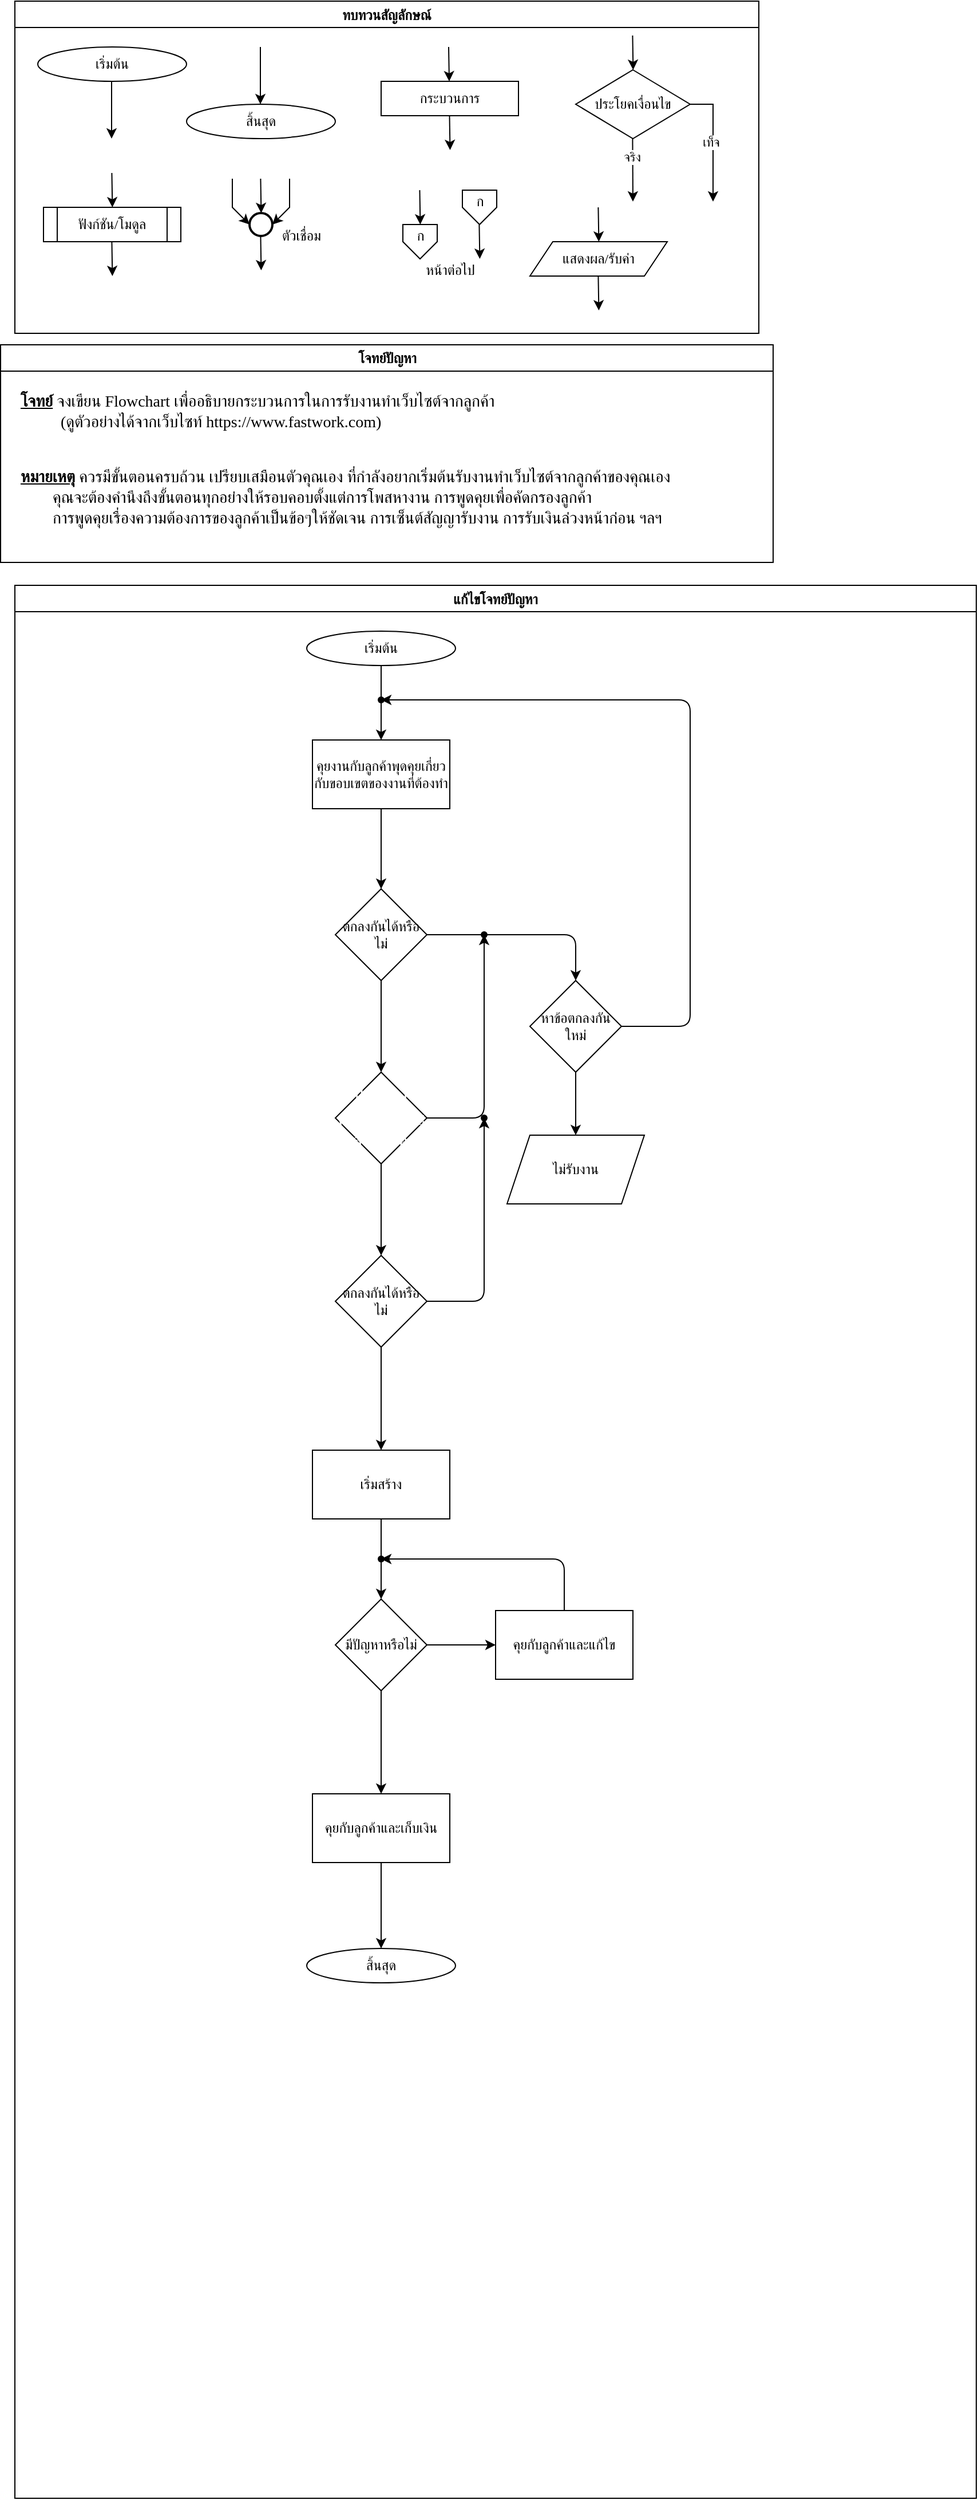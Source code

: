 <mxfile>
    <diagram id="C5RBs43oDa-KdzZeNtuy" name="Page-1">
        <mxGraphModel dx="1608" dy="563" grid="1" gridSize="10" guides="1" tooltips="1" connect="1" arrows="1" fold="1" page="1" pageScale="1" pageWidth="827" pageHeight="1169" math="0" shadow="0">
            <root>
                <mxCell id="WIyWlLk6GJQsqaUBKTNV-0"/>
                <mxCell id="WIyWlLk6GJQsqaUBKTNV-1" parent="WIyWlLk6GJQsqaUBKTNV-0"/>
                <mxCell id="M7CGMbNuYNeq0SnUNNgH-6" value="ทบทวนสัญลักษณ์" style="swimlane;fontFamily=Sarabun;fontSource=https%3A%2F%2Ffonts.googleapis.com%2Fcss%3Ffamily%3DSarabun;" parent="WIyWlLk6GJQsqaUBKTNV-1" vertex="1">
                    <mxGeometry x="-720" y="20" width="650" height="290" as="geometry"/>
                </mxCell>
                <mxCell id="M7CGMbNuYNeq0SnUNNgH-2" value="&lt;font data-font-src=&quot;https://fonts.googleapis.com/css?family=Sarabun&quot; face=&quot;Sarabun&quot;&gt;เริ่มต้น&lt;/font&gt;" style="ellipse;whiteSpace=wrap;html=1;" parent="M7CGMbNuYNeq0SnUNNgH-6" vertex="1">
                    <mxGeometry x="20" y="40" width="130" height="30" as="geometry"/>
                </mxCell>
                <mxCell id="M7CGMbNuYNeq0SnUNNgH-5" value="" style="endArrow=classic;html=1;rounded=0;" parent="M7CGMbNuYNeq0SnUNNgH-6" edge="1">
                    <mxGeometry width="50" height="50" relative="1" as="geometry">
                        <mxPoint x="84.5" y="70" as="sourcePoint"/>
                        <mxPoint x="84.5" y="120" as="targetPoint"/>
                    </mxGeometry>
                </mxCell>
                <mxCell id="M7CGMbNuYNeq0SnUNNgH-3" value="&lt;font face=&quot;Sarabun&quot;&gt;สิ้นสุด&lt;/font&gt;" style="ellipse;whiteSpace=wrap;html=1;" parent="M7CGMbNuYNeq0SnUNNgH-6" vertex="1">
                    <mxGeometry x="150" y="90" width="130" height="30" as="geometry"/>
                </mxCell>
                <mxCell id="M7CGMbNuYNeq0SnUNNgH-4" value="" style="endArrow=classic;html=1;rounded=0;" parent="M7CGMbNuYNeq0SnUNNgH-6" edge="1">
                    <mxGeometry width="50" height="50" relative="1" as="geometry">
                        <mxPoint x="214.5" y="40" as="sourcePoint"/>
                        <mxPoint x="214.5" y="90" as="targetPoint"/>
                    </mxGeometry>
                </mxCell>
                <mxCell id="mvioNwK95yMqdUQ73LqQ-0" value="กระบวนการ" style="rounded=0;whiteSpace=wrap;html=1;fontFamily=Sarabun;fontSource=https%3A%2F%2Ffonts.googleapis.com%2Fcss%3Ffamily%3DSarabun;" parent="M7CGMbNuYNeq0SnUNNgH-6" vertex="1">
                    <mxGeometry x="320" y="70" width="120" height="30" as="geometry"/>
                </mxCell>
                <mxCell id="mvioNwK95yMqdUQ73LqQ-1" value="" style="endArrow=classic;html=1;rounded=0;" parent="M7CGMbNuYNeq0SnUNNgH-6" edge="1">
                    <mxGeometry width="50" height="50" relative="1" as="geometry">
                        <mxPoint x="379" y="40" as="sourcePoint"/>
                        <mxPoint x="379.5" y="70" as="targetPoint"/>
                    </mxGeometry>
                </mxCell>
                <mxCell id="mvioNwK95yMqdUQ73LqQ-2" value="" style="endArrow=classic;html=1;rounded=0;" parent="M7CGMbNuYNeq0SnUNNgH-6" edge="1">
                    <mxGeometry width="50" height="50" relative="1" as="geometry">
                        <mxPoint x="379.75" y="100" as="sourcePoint"/>
                        <mxPoint x="380.25" y="130" as="targetPoint"/>
                    </mxGeometry>
                </mxCell>
                <mxCell id="mvioNwK95yMqdUQ73LqQ-3" value="ประโยคเงื่อนไข" style="rhombus;whiteSpace=wrap;html=1;fontFamily=Sarabun;fontSource=https%3A%2F%2Ffonts.googleapis.com%2Fcss%3Ffamily%3DSarabun;" parent="M7CGMbNuYNeq0SnUNNgH-6" vertex="1">
                    <mxGeometry x="490" y="60" width="100" height="60" as="geometry"/>
                </mxCell>
                <mxCell id="mvioNwK95yMqdUQ73LqQ-4" value="" style="endArrow=classic;html=1;rounded=0;" parent="M7CGMbNuYNeq0SnUNNgH-6" edge="1">
                    <mxGeometry width="50" height="50" relative="1" as="geometry">
                        <mxPoint x="539.71" y="30" as="sourcePoint"/>
                        <mxPoint x="540.21" y="60" as="targetPoint"/>
                    </mxGeometry>
                </mxCell>
                <mxCell id="mvioNwK95yMqdUQ73LqQ-5" value="" style="endArrow=classic;html=1;rounded=0;" parent="M7CGMbNuYNeq0SnUNNgH-6" edge="1">
                    <mxGeometry width="50" height="50" relative="1" as="geometry">
                        <mxPoint x="539.71" y="120" as="sourcePoint"/>
                        <mxPoint x="540" y="175" as="targetPoint"/>
                    </mxGeometry>
                </mxCell>
                <mxCell id="mvioNwK95yMqdUQ73LqQ-7" value="จริง" style="edgeLabel;html=1;align=center;verticalAlign=middle;resizable=0;points=[];fontFamily=Sarabun;fontSource=https%3A%2F%2Ffonts.googleapis.com%2Fcss%3Ffamily%3DSarabun;" parent="mvioNwK95yMqdUQ73LqQ-5" vertex="1" connectable="0">
                    <mxGeometry x="-0.414" y="-1" relative="1" as="geometry">
                        <mxPoint as="offset"/>
                    </mxGeometry>
                </mxCell>
                <mxCell id="mvioNwK95yMqdUQ73LqQ-6" value="" style="endArrow=classic;html=1;rounded=0;exitX=1;exitY=0.5;exitDx=0;exitDy=0;" parent="M7CGMbNuYNeq0SnUNNgH-6" source="mvioNwK95yMqdUQ73LqQ-3" edge="1">
                    <mxGeometry width="50" height="50" relative="1" as="geometry">
                        <mxPoint x="620" y="95" as="sourcePoint"/>
                        <mxPoint x="610" y="175" as="targetPoint"/>
                        <Array as="points">
                            <mxPoint x="610" y="90"/>
                        </Array>
                    </mxGeometry>
                </mxCell>
                <mxCell id="mvioNwK95yMqdUQ73LqQ-8" value="&lt;font data-font-src=&quot;https://fonts.googleapis.com/css?family=Sarabun&quot; face=&quot;Sarabun&quot;&gt;เท็จ&lt;/font&gt;" style="edgeLabel;html=1;align=center;verticalAlign=middle;resizable=0;points=[];" parent="mvioNwK95yMqdUQ73LqQ-6" vertex="1" connectable="0">
                    <mxGeometry x="-0.002" y="-2" relative="1" as="geometry">
                        <mxPoint as="offset"/>
                    </mxGeometry>
                </mxCell>
                <mxCell id="mvioNwK95yMqdUQ73LqQ-9" value="&lt;font data-font-src=&quot;https://fonts.googleapis.com/css?family=Sarabun&quot; face=&quot;Sarabun&quot;&gt;ฟังก์ชัน/โมดูล&lt;/font&gt;" style="shape=process;whiteSpace=wrap;html=1;backgroundOutline=1;" parent="M7CGMbNuYNeq0SnUNNgH-6" vertex="1">
                    <mxGeometry x="25" y="180" width="120" height="30" as="geometry"/>
                </mxCell>
                <mxCell id="mvioNwK95yMqdUQ73LqQ-11" value="" style="endArrow=classic;html=1;rounded=0;" parent="M7CGMbNuYNeq0SnUNNgH-6" edge="1">
                    <mxGeometry width="50" height="50" relative="1" as="geometry">
                        <mxPoint x="84.71" y="150" as="sourcePoint"/>
                        <mxPoint x="85.21" y="180" as="targetPoint"/>
                    </mxGeometry>
                </mxCell>
                <mxCell id="mvioNwK95yMqdUQ73LqQ-12" value="" style="endArrow=classic;html=1;rounded=0;" parent="M7CGMbNuYNeq0SnUNNgH-6" edge="1">
                    <mxGeometry width="50" height="50" relative="1" as="geometry">
                        <mxPoint x="84.71" y="210" as="sourcePoint"/>
                        <mxPoint x="85.21" y="240" as="targetPoint"/>
                    </mxGeometry>
                </mxCell>
                <mxCell id="mvioNwK95yMqdUQ73LqQ-13" value="" style="strokeWidth=2;html=1;shape=mxgraph.flowchart.start_2;whiteSpace=wrap;" parent="M7CGMbNuYNeq0SnUNNgH-6" vertex="1">
                    <mxGeometry x="205" y="185" width="20" height="20" as="geometry"/>
                </mxCell>
                <mxCell id="mvioNwK95yMqdUQ73LqQ-16" value="" style="endArrow=classic;html=1;rounded=0;" parent="M7CGMbNuYNeq0SnUNNgH-6" edge="1">
                    <mxGeometry width="50" height="50" relative="1" as="geometry">
                        <mxPoint x="214.71" y="155" as="sourcePoint"/>
                        <mxPoint x="215.21" y="185" as="targetPoint"/>
                    </mxGeometry>
                </mxCell>
                <mxCell id="mvioNwK95yMqdUQ73LqQ-17" value="" style="endArrow=classic;html=1;rounded=0;entryX=0;entryY=0.5;entryDx=0;entryDy=0;entryPerimeter=0;" parent="M7CGMbNuYNeq0SnUNNgH-6" target="mvioNwK95yMqdUQ73LqQ-13" edge="1">
                    <mxGeometry width="50" height="50" relative="1" as="geometry">
                        <mxPoint x="190.0" y="155" as="sourcePoint"/>
                        <mxPoint x="190.5" y="185" as="targetPoint"/>
                        <Array as="points">
                            <mxPoint x="190" y="180"/>
                        </Array>
                    </mxGeometry>
                </mxCell>
                <mxCell id="mvioNwK95yMqdUQ73LqQ-18" value="" style="endArrow=classic;html=1;rounded=0;entryX=1;entryY=0.5;entryDx=0;entryDy=0;entryPerimeter=0;" parent="M7CGMbNuYNeq0SnUNNgH-6" target="mvioNwK95yMqdUQ73LqQ-13" edge="1">
                    <mxGeometry width="50" height="50" relative="1" as="geometry">
                        <mxPoint x="240.0" y="155" as="sourcePoint"/>
                        <mxPoint x="240.5" y="185" as="targetPoint"/>
                        <Array as="points">
                            <mxPoint x="240" y="180"/>
                        </Array>
                    </mxGeometry>
                </mxCell>
                <mxCell id="mvioNwK95yMqdUQ73LqQ-19" value="" style="endArrow=classic;html=1;rounded=0;" parent="M7CGMbNuYNeq0SnUNNgH-6" edge="1">
                    <mxGeometry width="50" height="50" relative="1" as="geometry">
                        <mxPoint x="214.71" y="205" as="sourcePoint"/>
                        <mxPoint x="215.21" y="235" as="targetPoint"/>
                    </mxGeometry>
                </mxCell>
                <mxCell id="mvioNwK95yMqdUQ73LqQ-20" value="&lt;font data-font-src=&quot;https://fonts.googleapis.com/css?family=Sarabun&quot; face=&quot;Sarabun&quot;&gt;ตัวเชื่อม&lt;/font&gt;" style="text;html=1;align=center;verticalAlign=middle;resizable=0;points=[];autosize=1;strokeColor=none;fillColor=none;" parent="M7CGMbNuYNeq0SnUNNgH-6" vertex="1">
                    <mxGeometry x="220" y="190" width="60" height="30" as="geometry"/>
                </mxCell>
                <mxCell id="mvioNwK95yMqdUQ73LqQ-25" value="" style="endArrow=classic;html=1;rounded=0;" parent="M7CGMbNuYNeq0SnUNNgH-6" edge="1">
                    <mxGeometry width="50" height="50" relative="1" as="geometry">
                        <mxPoint x="353.71" y="165" as="sourcePoint"/>
                        <mxPoint x="354.21" y="195" as="targetPoint"/>
                    </mxGeometry>
                </mxCell>
                <mxCell id="mvioNwK95yMqdUQ73LqQ-21" value="" style="verticalLabelPosition=bottom;verticalAlign=top;html=1;shape=offPageConnector;rounded=0;size=0.5;" parent="M7CGMbNuYNeq0SnUNNgH-6" vertex="1">
                    <mxGeometry x="339" y="195" width="30" height="30" as="geometry"/>
                </mxCell>
                <mxCell id="mvioNwK95yMqdUQ73LqQ-26" value="" style="endArrow=classic;html=1;rounded=0;" parent="M7CGMbNuYNeq0SnUNNgH-6" edge="1">
                    <mxGeometry width="50" height="50" relative="1" as="geometry">
                        <mxPoint x="405.71" y="195" as="sourcePoint"/>
                        <mxPoint x="406.21" y="225" as="targetPoint"/>
                    </mxGeometry>
                </mxCell>
                <mxCell id="mvioNwK95yMqdUQ73LqQ-27" value="" style="verticalLabelPosition=bottom;verticalAlign=top;html=1;shape=offPageConnector;rounded=0;size=0.5;" parent="M7CGMbNuYNeq0SnUNNgH-6" vertex="1">
                    <mxGeometry x="391" y="165" width="30" height="30" as="geometry"/>
                </mxCell>
                <mxCell id="mvioNwK95yMqdUQ73LqQ-28" value="หน้าต่อไป" style="text;html=1;align=center;verticalAlign=middle;resizable=0;points=[];autosize=1;strokeColor=none;fillColor=none;fontFamily=Sarabun;fontSource=https%3A%2F%2Ffonts.googleapis.com%2Fcss%3Ffamily%3DSarabun;" parent="M7CGMbNuYNeq0SnUNNgH-6" vertex="1">
                    <mxGeometry x="345" y="220" width="70" height="30" as="geometry"/>
                </mxCell>
                <mxCell id="mvioNwK95yMqdUQ73LqQ-29" value="ก" style="text;html=1;align=center;verticalAlign=middle;resizable=0;points=[];autosize=1;strokeColor=none;fillColor=none;fontFamily=Sarabun;fontSource=https%3A%2F%2Ffonts.googleapis.com%2Fcss%3Ffamily%3DSarabun;" parent="M7CGMbNuYNeq0SnUNNgH-6" vertex="1">
                    <mxGeometry x="339" y="190" width="30" height="30" as="geometry"/>
                </mxCell>
                <mxCell id="mvioNwK95yMqdUQ73LqQ-30" value="ก" style="text;html=1;align=center;verticalAlign=middle;resizable=0;points=[];autosize=1;strokeColor=none;fillColor=none;fontFamily=Sarabun;fontSource=https%3A%2F%2Ffonts.googleapis.com%2Fcss%3Ffamily%3DSarabun;" parent="M7CGMbNuYNeq0SnUNNgH-6" vertex="1">
                    <mxGeometry x="391" y="160" width="30" height="30" as="geometry"/>
                </mxCell>
                <mxCell id="mvioNwK95yMqdUQ73LqQ-32" value="แสดงผล/รับค่า" style="shape=parallelogram;perimeter=parallelogramPerimeter;whiteSpace=wrap;html=1;fixedSize=1;fontFamily=Sarabun;fontSource=https%3A%2F%2Ffonts.googleapis.com%2Fcss%3Ffamily%3DSarabun;" parent="M7CGMbNuYNeq0SnUNNgH-6" vertex="1">
                    <mxGeometry x="450" y="210" width="120" height="30" as="geometry"/>
                </mxCell>
                <mxCell id="mvioNwK95yMqdUQ73LqQ-33" value="" style="endArrow=classic;html=1;rounded=0;" parent="M7CGMbNuYNeq0SnUNNgH-6" edge="1">
                    <mxGeometry width="50" height="50" relative="1" as="geometry">
                        <mxPoint x="509.71" y="180" as="sourcePoint"/>
                        <mxPoint x="510.21" y="210" as="targetPoint"/>
                    </mxGeometry>
                </mxCell>
                <mxCell id="mvioNwK95yMqdUQ73LqQ-34" value="" style="endArrow=classic;html=1;rounded=0;" parent="M7CGMbNuYNeq0SnUNNgH-6" edge="1">
                    <mxGeometry width="50" height="50" relative="1" as="geometry">
                        <mxPoint x="509.71" y="240" as="sourcePoint"/>
                        <mxPoint x="510.21" y="270" as="targetPoint"/>
                    </mxGeometry>
                </mxCell>
                <mxCell id="mvioNwK95yMqdUQ73LqQ-36" value="แก้ไขโจทย์ปัญหา" style="swimlane;fontFamily=Sarabun;fontSource=https%3A%2F%2Ffonts.googleapis.com%2Fcss%3Ffamily%3DSarabun;" parent="WIyWlLk6GJQsqaUBKTNV-1" vertex="1">
                    <mxGeometry x="-720" y="530" width="840" height="1670" as="geometry"/>
                </mxCell>
                <mxCell id="1" value="" style="edgeStyle=none;html=1;startArrow=none;" edge="1" parent="mvioNwK95yMqdUQ73LqQ-36" source="20" target="0">
                    <mxGeometry relative="1" as="geometry"/>
                </mxCell>
                <mxCell id="mvioNwK95yMqdUQ73LqQ-35" value="&lt;font data-font-src=&quot;https://fonts.googleapis.com/css?family=Sarabun&quot; face=&quot;Sarabun&quot;&gt;เริ่มต้น&lt;/font&gt;" style="ellipse;whiteSpace=wrap;html=1;" parent="mvioNwK95yMqdUQ73LqQ-36" vertex="1">
                    <mxGeometry x="255" y="40" width="130" height="30" as="geometry"/>
                </mxCell>
                <mxCell id="mvioNwK95yMqdUQ73LqQ-69" value="&lt;font face=&quot;Sarabun&quot;&gt;สิ้นสุด&lt;/font&gt;" style="ellipse;whiteSpace=wrap;html=1;" parent="mvioNwK95yMqdUQ73LqQ-36" vertex="1">
                    <mxGeometry x="255" y="1190" width="130" height="30" as="geometry"/>
                </mxCell>
                <mxCell id="3" value="" style="edgeStyle=none;html=1;" edge="1" parent="mvioNwK95yMqdUQ73LqQ-36" source="0" target="2">
                    <mxGeometry relative="1" as="geometry"/>
                </mxCell>
                <mxCell id="0" value="คุยงานกับลูกค้าพุดคุยเกี่ยวกับขอบเขตของงานที่ต้องทำ" style="whiteSpace=wrap;html=1;" vertex="1" parent="mvioNwK95yMqdUQ73LqQ-36">
                    <mxGeometry x="260" y="135" width="120" height="60" as="geometry"/>
                </mxCell>
                <mxCell id="5" value="" style="edgeStyle=none;html=1;" edge="1" parent="mvioNwK95yMqdUQ73LqQ-36" source="2" target="4">
                    <mxGeometry relative="1" as="geometry"/>
                </mxCell>
                <mxCell id="27" value="" style="edgeStyle=none;html=1;fontColor=#FFFFFF;startArrow=none;entryX=0.5;entryY=0;entryDx=0;entryDy=0;" edge="1" parent="mvioNwK95yMqdUQ73LqQ-36" source="28" target="25">
                    <mxGeometry relative="1" as="geometry">
                        <mxPoint x="490" y="305" as="targetPoint"/>
                        <Array as="points">
                            <mxPoint x="490" y="305"/>
                        </Array>
                    </mxGeometry>
                </mxCell>
                <mxCell id="2" value="ตกลงกันได้หรือไม่" style="rhombus;whiteSpace=wrap;html=1;" vertex="1" parent="mvioNwK95yMqdUQ73LqQ-36">
                    <mxGeometry x="280" y="265" width="80" height="80" as="geometry"/>
                </mxCell>
                <mxCell id="7" value="" style="edgeStyle=none;html=1;fontColor=#FFFFFF;" edge="1" parent="mvioNwK95yMqdUQ73LqQ-36" source="4" target="6">
                    <mxGeometry relative="1" as="geometry"/>
                </mxCell>
                <mxCell id="26" value="" style="edgeStyle=none;html=1;fontColor=#FFFFFF;entryX=0.47;entryY=0.87;entryDx=0;entryDy=0;entryPerimeter=0;" edge="1" parent="mvioNwK95yMqdUQ73LqQ-36" source="4" target="28">
                    <mxGeometry relative="1" as="geometry">
                        <mxPoint x="420" y="350" as="targetPoint"/>
                        <Array as="points">
                            <mxPoint x="410" y="465"/>
                        </Array>
                    </mxGeometry>
                </mxCell>
                <mxCell id="4" value="&lt;div style=&quot;&quot;&gt;&lt;span style=&quot;font-family: -apple-system, system-ui, blinkmacsystemfont, &amp;quot;Segoe UI&amp;quot;, roboto, &amp;quot;Helvetica Neue&amp;quot;, sans-serif; font-size: 16px;&quot;&gt;&lt;font color=&quot;#ffffff&quot;&gt;ประเมิณความยากและเสนอราคา&lt;/font&gt;&lt;/span&gt;&lt;br&gt;&lt;/div&gt;" style="rhombus;whiteSpace=wrap;html=1;" vertex="1" parent="mvioNwK95yMqdUQ73LqQ-36">
                    <mxGeometry x="280" y="425" width="80" height="80" as="geometry"/>
                </mxCell>
                <mxCell id="9" value="" style="edgeStyle=none;html=1;fontColor=#FFFFFF;" edge="1" parent="mvioNwK95yMqdUQ73LqQ-36" source="6" target="8">
                    <mxGeometry relative="1" as="geometry"/>
                </mxCell>
                <mxCell id="36" value="" style="edgeStyle=none;html=1;fontColor=#FFFFFF;" edge="1" parent="mvioNwK95yMqdUQ73LqQ-36" source="6" target="35">
                    <mxGeometry relative="1" as="geometry">
                        <Array as="points">
                            <mxPoint x="410" y="625"/>
                        </Array>
                    </mxGeometry>
                </mxCell>
                <mxCell id="6" value="ตกลงกันได้หรือไม่" style="rhombus;whiteSpace=wrap;html=1;" vertex="1" parent="mvioNwK95yMqdUQ73LqQ-36">
                    <mxGeometry x="280" y="585" width="80" height="80" as="geometry"/>
                </mxCell>
                <mxCell id="11" value="" style="edgeStyle=none;html=1;fontColor=#FFFFFF;startArrow=none;" edge="1" parent="mvioNwK95yMqdUQ73LqQ-36" source="16" target="10">
                    <mxGeometry relative="1" as="geometry"/>
                </mxCell>
                <mxCell id="8" value="เริ่มสร้าง" style="whiteSpace=wrap;html=1;" vertex="1" parent="mvioNwK95yMqdUQ73LqQ-36">
                    <mxGeometry x="260" y="755" width="120" height="60" as="geometry"/>
                </mxCell>
                <mxCell id="13" value="" style="edgeStyle=none;html=1;fontColor=#FFFFFF;" edge="1" parent="mvioNwK95yMqdUQ73LqQ-36" source="10" target="12">
                    <mxGeometry relative="1" as="geometry"/>
                </mxCell>
                <mxCell id="15" value="" style="edgeStyle=none;html=1;fontColor=#FFFFFF;" edge="1" parent="mvioNwK95yMqdUQ73LqQ-36" source="10" target="14">
                    <mxGeometry relative="1" as="geometry"/>
                </mxCell>
                <mxCell id="10" value="มีปัญหาหรือไม่" style="rhombus;whiteSpace=wrap;html=1;" vertex="1" parent="mvioNwK95yMqdUQ73LqQ-36">
                    <mxGeometry x="280" y="885" width="80" height="80" as="geometry"/>
                </mxCell>
                <mxCell id="19" value="" style="edgeStyle=none;html=1;fontColor=#FFFFFF;" edge="1" parent="mvioNwK95yMqdUQ73LqQ-36" source="12" target="mvioNwK95yMqdUQ73LqQ-69">
                    <mxGeometry relative="1" as="geometry"/>
                </mxCell>
                <mxCell id="12" value="คุยกับลูกค้าและเก็บเงิน" style="whiteSpace=wrap;html=1;" vertex="1" parent="mvioNwK95yMqdUQ73LqQ-36">
                    <mxGeometry x="260" y="1055" width="120" height="60" as="geometry"/>
                </mxCell>
                <mxCell id="17" value="" style="edgeStyle=none;html=1;fontColor=#FFFFFF;" edge="1" parent="mvioNwK95yMqdUQ73LqQ-36" source="14" target="16">
                    <mxGeometry relative="1" as="geometry">
                        <Array as="points">
                            <mxPoint x="480" y="850"/>
                        </Array>
                    </mxGeometry>
                </mxCell>
                <mxCell id="14" value="คุยกับลูกค้าและแก้ไข" style="whiteSpace=wrap;html=1;" vertex="1" parent="mvioNwK95yMqdUQ73LqQ-36">
                    <mxGeometry x="420" y="895" width="120" height="60" as="geometry"/>
                </mxCell>
                <mxCell id="18" value="" style="edgeStyle=none;html=1;fontColor=#FFFFFF;endArrow=none;" edge="1" parent="mvioNwK95yMqdUQ73LqQ-36" source="8" target="16">
                    <mxGeometry relative="1" as="geometry">
                        <mxPoint x="-400" y="1345" as="sourcePoint"/>
                        <mxPoint x="-400" y="1415" as="targetPoint"/>
                    </mxGeometry>
                </mxCell>
                <mxCell id="16" value="" style="shape=waypoint;sketch=0;size=6;pointerEvents=1;points=[];fillColor=default;resizable=0;rotatable=0;perimeter=centerPerimeter;snapToPoint=1;" vertex="1" parent="mvioNwK95yMqdUQ73LqQ-36">
                    <mxGeometry x="310" y="840" width="20" height="20" as="geometry"/>
                </mxCell>
                <mxCell id="22" value="" style="edgeStyle=none;html=1;endArrow=none;" edge="1" parent="mvioNwK95yMqdUQ73LqQ-36" source="mvioNwK95yMqdUQ73LqQ-35" target="20">
                    <mxGeometry relative="1" as="geometry">
                        <mxPoint x="-400" y="600" as="sourcePoint"/>
                        <mxPoint x="-400" y="665" as="targetPoint"/>
                    </mxGeometry>
                </mxCell>
                <mxCell id="20" value="" style="shape=waypoint;sketch=0;size=6;pointerEvents=1;points=[];fillColor=default;resizable=0;rotatable=0;perimeter=centerPerimeter;snapToPoint=1;" vertex="1" parent="mvioNwK95yMqdUQ73LqQ-36">
                    <mxGeometry x="310" y="90" width="20" height="20" as="geometry"/>
                </mxCell>
                <mxCell id="33" value="" style="edgeStyle=none;html=1;fontColor=#FFFFFF;" edge="1" parent="mvioNwK95yMqdUQ73LqQ-36" source="25" target="20">
                    <mxGeometry relative="1" as="geometry">
                        <Array as="points">
                            <mxPoint x="590" y="385"/>
                            <mxPoint x="590" y="100"/>
                        </Array>
                    </mxGeometry>
                </mxCell>
                <mxCell id="34" value="" style="edgeStyle=none;html=1;fontColor=#FFFFFF;" edge="1" parent="mvioNwK95yMqdUQ73LqQ-36" source="25" target="32">
                    <mxGeometry relative="1" as="geometry"/>
                </mxCell>
                <mxCell id="25" value="หาข้อตกลงกันใหม่" style="rhombus;whiteSpace=wrap;html=1;" vertex="1" parent="mvioNwK95yMqdUQ73LqQ-36">
                    <mxGeometry x="450" y="345" width="80" height="80" as="geometry"/>
                </mxCell>
                <mxCell id="28" value="" style="shape=waypoint;sketch=0;size=6;pointerEvents=1;points=[];fillColor=default;resizable=0;rotatable=0;perimeter=centerPerimeter;snapToPoint=1;" vertex="1" parent="mvioNwK95yMqdUQ73LqQ-36">
                    <mxGeometry x="400" y="295" width="20" height="20" as="geometry"/>
                </mxCell>
                <mxCell id="30" value="" style="edgeStyle=none;html=1;fontColor=#FFFFFF;endArrow=none;" edge="1" parent="mvioNwK95yMqdUQ73LqQ-36" source="2" target="28">
                    <mxGeometry relative="1" as="geometry">
                        <mxPoint x="-360" y="835" as="sourcePoint"/>
                        <mxPoint x="-260" y="835" as="targetPoint"/>
                    </mxGeometry>
                </mxCell>
                <mxCell id="32" value="ไม่รับงาน" style="shape=parallelogram;perimeter=parallelogramPerimeter;whiteSpace=wrap;html=1;fixedSize=1;" vertex="1" parent="mvioNwK95yMqdUQ73LqQ-36">
                    <mxGeometry x="430" y="480" width="120" height="60" as="geometry"/>
                </mxCell>
                <mxCell id="35" value="" style="shape=waypoint;sketch=0;size=6;pointerEvents=1;points=[];fillColor=default;resizable=0;rotatable=0;perimeter=centerPerimeter;snapToPoint=1;" vertex="1" parent="mvioNwK95yMqdUQ73LqQ-36">
                    <mxGeometry x="400" y="455" width="20" height="20" as="geometry"/>
                </mxCell>
                <mxCell id="mvioNwK95yMqdUQ73LqQ-70" value="&lt;font data-font-src=&quot;https://fonts.googleapis.com/css?family=Sarabun&quot; face=&quot;Sarabun&quot;&gt;โจทย์ปัญหา&lt;/font&gt;" style="swimlane;whiteSpace=wrap;html=1;" parent="WIyWlLk6GJQsqaUBKTNV-1" vertex="1">
                    <mxGeometry x="-732.5" y="320" width="675" height="190" as="geometry"/>
                </mxCell>
                <mxCell id="mvioNwK95yMqdUQ73LqQ-71" value="&lt;p style=&quot;line-height: 120%;&quot;&gt;&lt;font data-font-src=&quot;https://fonts.googleapis.com/css?family=Sarabun&quot; face=&quot;Sarabun&quot; style=&quot;font-size: 14px;&quot;&gt;&lt;b&gt;&lt;u&gt;โจทย์&lt;/u&gt;&lt;/b&gt; จงเขียน Flowchart เพื่ออธิบายกระบวนการในการรับงานทำเว็บไซต์จากลูกค้า&lt;br&gt;&amp;nbsp; &amp;nbsp; &amp;nbsp; &amp;nbsp; &amp;nbsp; (ดูตัวอย่างได้จากเว็บไซท์ https://www.fastwork.com)&lt;br&gt;&lt;/font&gt;&lt;br&gt;&lt;/p&gt;&lt;p style=&quot;line-height: 120%;&quot;&gt;&lt;font face=&quot;Sarabun&quot;&gt;&lt;b&gt;&lt;u&gt;หมายเหตุ&lt;/u&gt;&lt;/b&gt;&amp;nbsp;ควรมีขั้นตอนครบถ้วน เปรียบเสมือนตัวคุณเอง ที่กำลังอยากเริ่มต้นรับงานทำเว็บไซต์จากลูกค้าของคุณเอง&lt;br&gt;&amp;nbsp; &amp;nbsp; &amp;nbsp; &amp;nbsp; คุณจะต้องคำนึงถึงขั้นตอนทุกอย่างให้รอบคอบตั้งแต่การโพสหางาน การพูดคุยเพื่อคัดกรองลูกค้า&lt;br&gt;&amp;nbsp; &amp;nbsp; &amp;nbsp; &amp;nbsp; การพูดคุยเรื่องความต้องการของลูกค้าเป็นข้อๆให้ชัดเจน การเซ็นต์สัญญารับงาน การรับเงินล่วงหน้าก่อน ฯลฯ&lt;/font&gt;&lt;/p&gt;&lt;p style=&quot;line-height: 120%;&quot;&gt;&lt;font face=&quot;Sarabun&quot;&gt;&lt;br&gt;&lt;/font&gt;&lt;/p&gt;" style="text;html=1;align=left;verticalAlign=top;resizable=0;points=[];autosize=1;strokeColor=none;fillColor=none;fontSize=14;" parent="mvioNwK95yMqdUQ73LqQ-70" vertex="1">
                    <mxGeometry x="15" y="20" width="660" height="200" as="geometry"/>
                </mxCell>
            </root>
        </mxGraphModel>
    </diagram>
</mxfile>